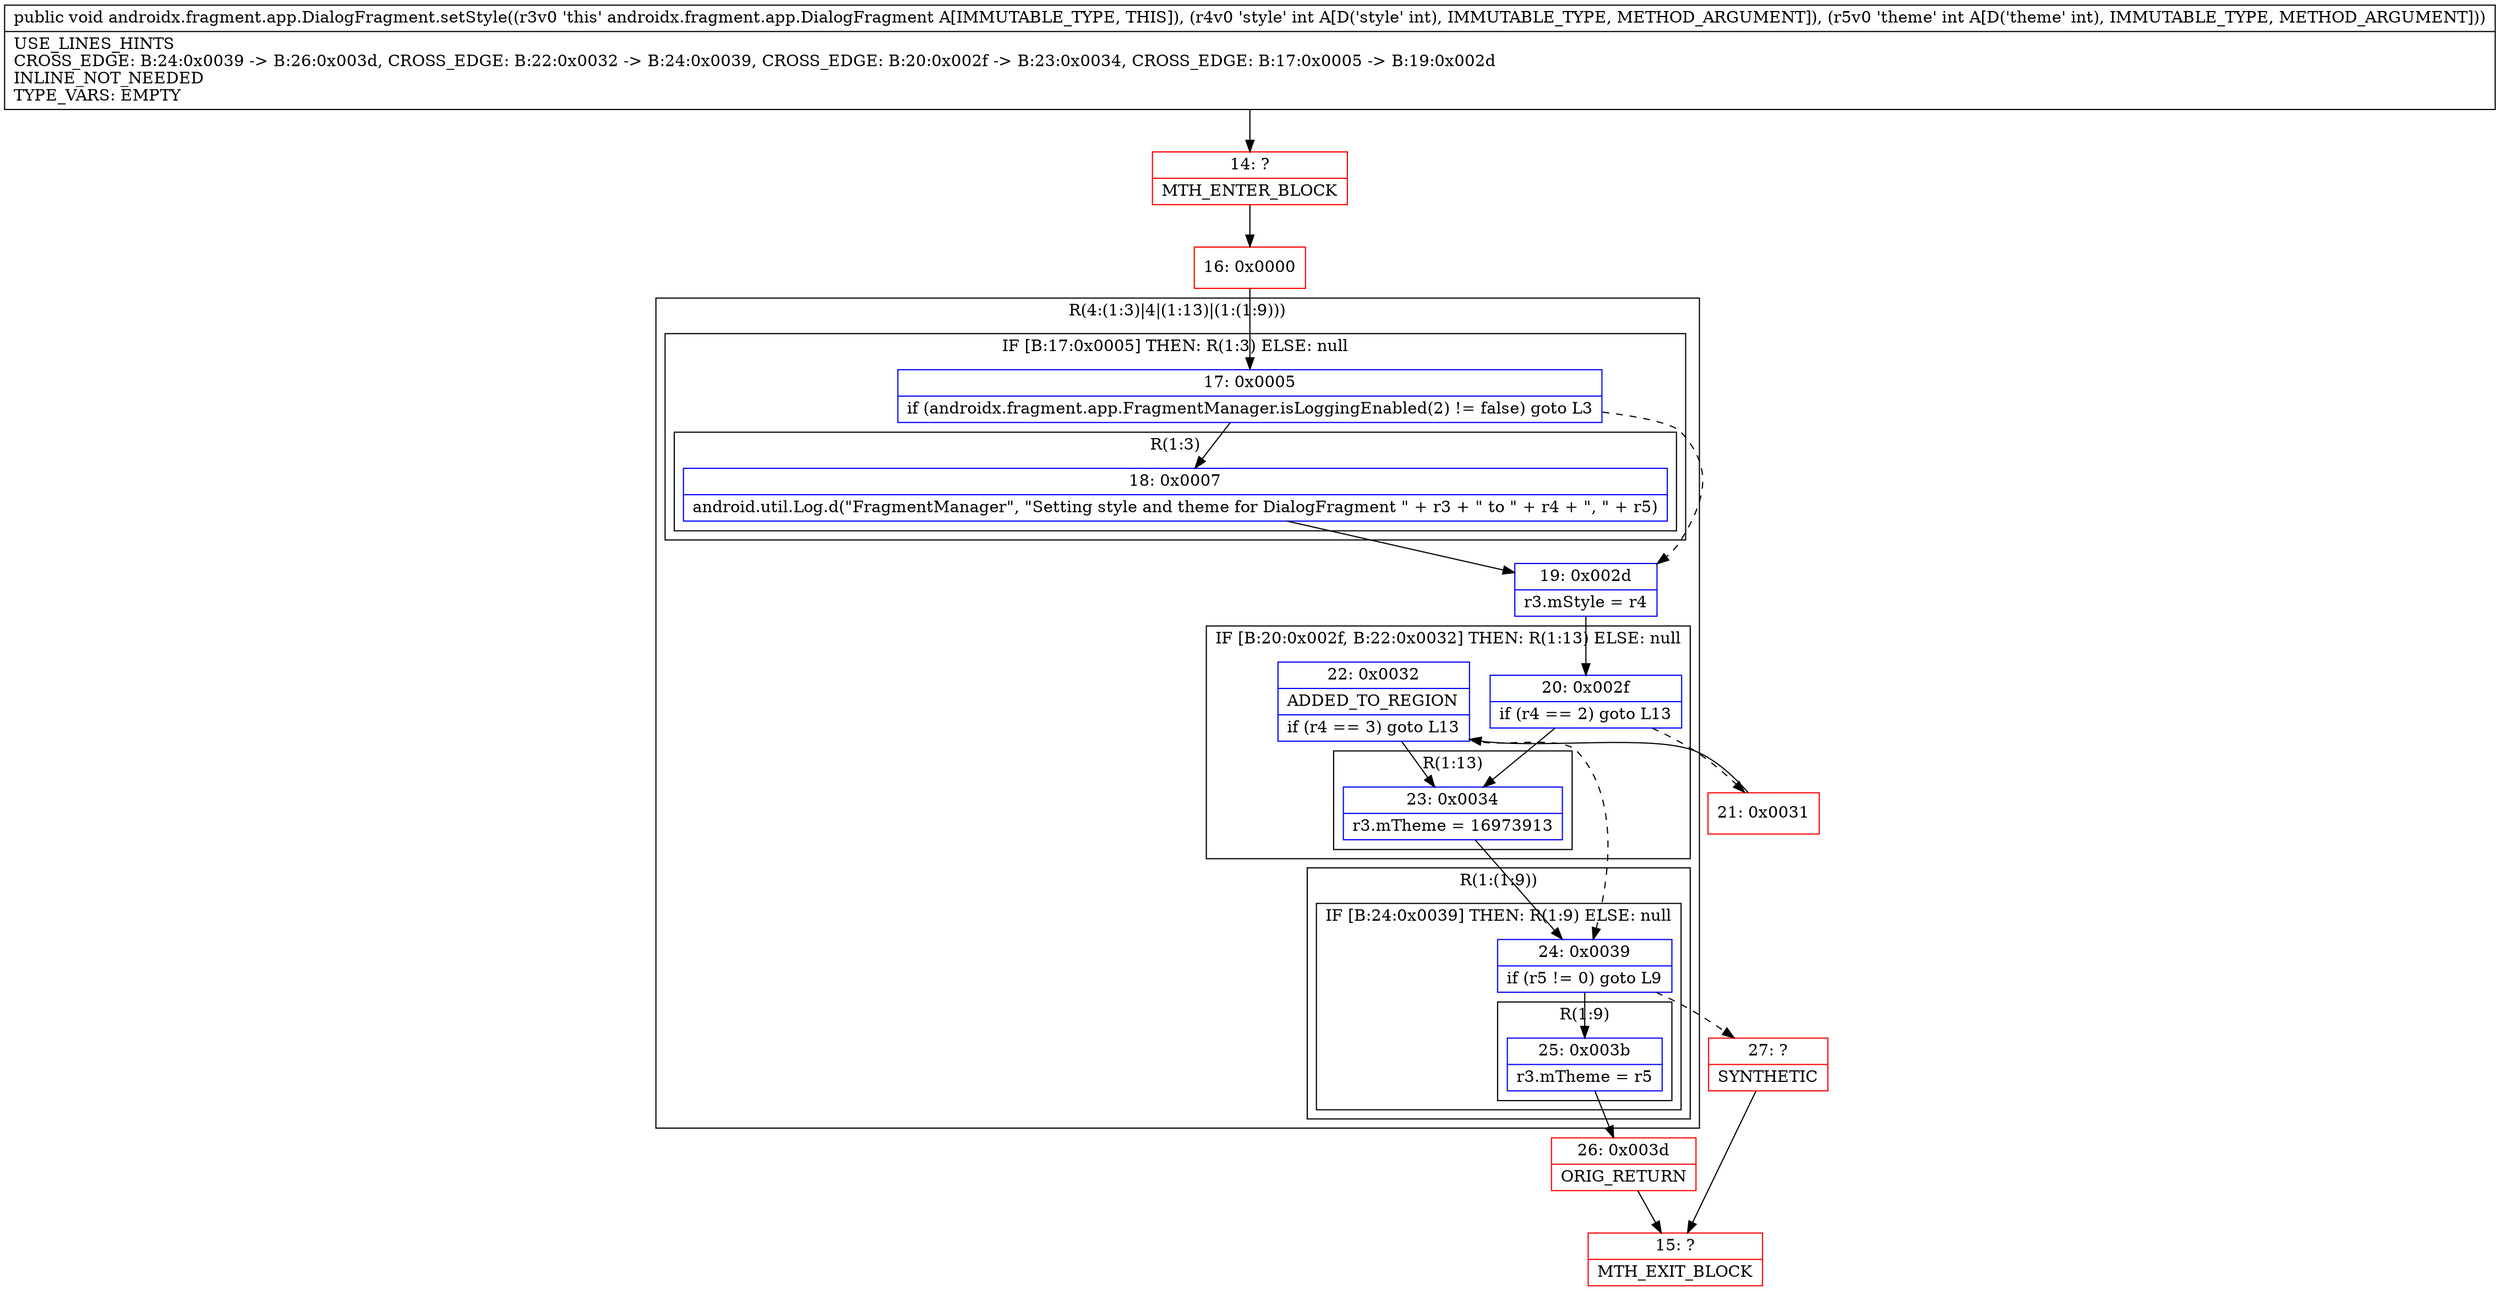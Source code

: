 digraph "CFG forandroidx.fragment.app.DialogFragment.setStyle(II)V" {
subgraph cluster_Region_1339770010 {
label = "R(4:(1:3)|4|(1:13)|(1:(1:9)))";
node [shape=record,color=blue];
subgraph cluster_IfRegion_380918850 {
label = "IF [B:17:0x0005] THEN: R(1:3) ELSE: null";
node [shape=record,color=blue];
Node_17 [shape=record,label="{17\:\ 0x0005|if (androidx.fragment.app.FragmentManager.isLoggingEnabled(2) != false) goto L3\l}"];
subgraph cluster_Region_1523608669 {
label = "R(1:3)";
node [shape=record,color=blue];
Node_18 [shape=record,label="{18\:\ 0x0007|android.util.Log.d(\"FragmentManager\", \"Setting style and theme for DialogFragment \" + r3 + \" to \" + r4 + \", \" + r5)\l}"];
}
}
Node_19 [shape=record,label="{19\:\ 0x002d|r3.mStyle = r4\l}"];
subgraph cluster_IfRegion_1951757749 {
label = "IF [B:20:0x002f, B:22:0x0032] THEN: R(1:13) ELSE: null";
node [shape=record,color=blue];
Node_20 [shape=record,label="{20\:\ 0x002f|if (r4 == 2) goto L13\l}"];
Node_22 [shape=record,label="{22\:\ 0x0032|ADDED_TO_REGION\l|if (r4 == 3) goto L13\l}"];
subgraph cluster_Region_1639907377 {
label = "R(1:13)";
node [shape=record,color=blue];
Node_23 [shape=record,label="{23\:\ 0x0034|r3.mTheme = 16973913\l}"];
}
}
subgraph cluster_Region_1432159752 {
label = "R(1:(1:9))";
node [shape=record,color=blue];
subgraph cluster_IfRegion_204880506 {
label = "IF [B:24:0x0039] THEN: R(1:9) ELSE: null";
node [shape=record,color=blue];
Node_24 [shape=record,label="{24\:\ 0x0039|if (r5 != 0) goto L9\l}"];
subgraph cluster_Region_1402015380 {
label = "R(1:9)";
node [shape=record,color=blue];
Node_25 [shape=record,label="{25\:\ 0x003b|r3.mTheme = r5\l}"];
}
}
}
}
Node_14 [shape=record,color=red,label="{14\:\ ?|MTH_ENTER_BLOCK\l}"];
Node_16 [shape=record,color=red,label="{16\:\ 0x0000}"];
Node_21 [shape=record,color=red,label="{21\:\ 0x0031}"];
Node_26 [shape=record,color=red,label="{26\:\ 0x003d|ORIG_RETURN\l}"];
Node_15 [shape=record,color=red,label="{15\:\ ?|MTH_EXIT_BLOCK\l}"];
Node_27 [shape=record,color=red,label="{27\:\ ?|SYNTHETIC\l}"];
MethodNode[shape=record,label="{public void androidx.fragment.app.DialogFragment.setStyle((r3v0 'this' androidx.fragment.app.DialogFragment A[IMMUTABLE_TYPE, THIS]), (r4v0 'style' int A[D('style' int), IMMUTABLE_TYPE, METHOD_ARGUMENT]), (r5v0 'theme' int A[D('theme' int), IMMUTABLE_TYPE, METHOD_ARGUMENT]))  | USE_LINES_HINTS\lCROSS_EDGE: B:24:0x0039 \-\> B:26:0x003d, CROSS_EDGE: B:22:0x0032 \-\> B:24:0x0039, CROSS_EDGE: B:20:0x002f \-\> B:23:0x0034, CROSS_EDGE: B:17:0x0005 \-\> B:19:0x002d\lINLINE_NOT_NEEDED\lTYPE_VARS: EMPTY\l}"];
MethodNode -> Node_14;Node_17 -> Node_18;
Node_17 -> Node_19[style=dashed];
Node_18 -> Node_19;
Node_19 -> Node_20;
Node_20 -> Node_21[style=dashed];
Node_20 -> Node_23;
Node_22 -> Node_23;
Node_22 -> Node_24[style=dashed];
Node_23 -> Node_24;
Node_24 -> Node_25;
Node_24 -> Node_27[style=dashed];
Node_25 -> Node_26;
Node_14 -> Node_16;
Node_16 -> Node_17;
Node_21 -> Node_22;
Node_26 -> Node_15;
Node_27 -> Node_15;
}

